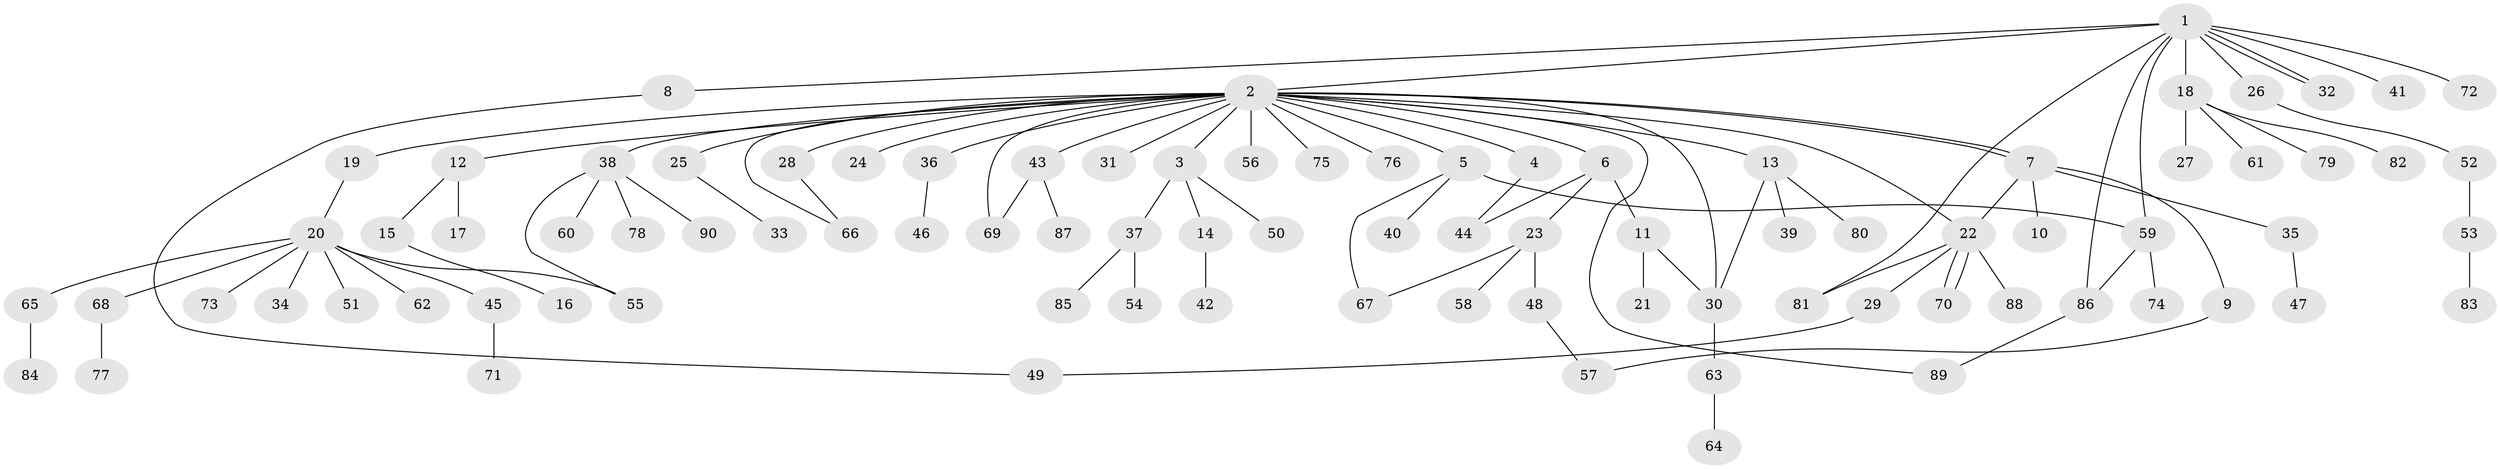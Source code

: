 // coarse degree distribution, {5: 0.05555555555555555, 24: 0.027777777777777776, 4: 0.08333333333333333, 2: 0.16666666666666666, 1: 0.5833333333333334, 3: 0.08333333333333333}
// Generated by graph-tools (version 1.1) at 2025/18/03/04/25 18:18:06]
// undirected, 90 vertices, 106 edges
graph export_dot {
graph [start="1"]
  node [color=gray90,style=filled];
  1;
  2;
  3;
  4;
  5;
  6;
  7;
  8;
  9;
  10;
  11;
  12;
  13;
  14;
  15;
  16;
  17;
  18;
  19;
  20;
  21;
  22;
  23;
  24;
  25;
  26;
  27;
  28;
  29;
  30;
  31;
  32;
  33;
  34;
  35;
  36;
  37;
  38;
  39;
  40;
  41;
  42;
  43;
  44;
  45;
  46;
  47;
  48;
  49;
  50;
  51;
  52;
  53;
  54;
  55;
  56;
  57;
  58;
  59;
  60;
  61;
  62;
  63;
  64;
  65;
  66;
  67;
  68;
  69;
  70;
  71;
  72;
  73;
  74;
  75;
  76;
  77;
  78;
  79;
  80;
  81;
  82;
  83;
  84;
  85;
  86;
  87;
  88;
  89;
  90;
  1 -- 2;
  1 -- 8;
  1 -- 18;
  1 -- 26;
  1 -- 32;
  1 -- 32;
  1 -- 41;
  1 -- 59;
  1 -- 72;
  1 -- 81;
  1 -- 86;
  2 -- 3;
  2 -- 4;
  2 -- 5;
  2 -- 6;
  2 -- 7;
  2 -- 7;
  2 -- 12;
  2 -- 13;
  2 -- 19;
  2 -- 22;
  2 -- 24;
  2 -- 25;
  2 -- 28;
  2 -- 30;
  2 -- 31;
  2 -- 36;
  2 -- 38;
  2 -- 43;
  2 -- 56;
  2 -- 66;
  2 -- 69;
  2 -- 75;
  2 -- 76;
  2 -- 89;
  3 -- 14;
  3 -- 37;
  3 -- 50;
  4 -- 44;
  5 -- 40;
  5 -- 59;
  5 -- 67;
  6 -- 11;
  6 -- 23;
  6 -- 44;
  7 -- 9;
  7 -- 10;
  7 -- 22;
  7 -- 35;
  8 -- 49;
  9 -- 57;
  11 -- 21;
  11 -- 30;
  12 -- 15;
  12 -- 17;
  13 -- 30;
  13 -- 39;
  13 -- 80;
  14 -- 42;
  15 -- 16;
  18 -- 27;
  18 -- 61;
  18 -- 79;
  18 -- 82;
  19 -- 20;
  20 -- 34;
  20 -- 45;
  20 -- 51;
  20 -- 55;
  20 -- 62;
  20 -- 65;
  20 -- 68;
  20 -- 73;
  22 -- 29;
  22 -- 70;
  22 -- 70;
  22 -- 81;
  22 -- 88;
  23 -- 48;
  23 -- 58;
  23 -- 67;
  25 -- 33;
  26 -- 52;
  28 -- 66;
  29 -- 49;
  30 -- 63;
  35 -- 47;
  36 -- 46;
  37 -- 54;
  37 -- 85;
  38 -- 55;
  38 -- 60;
  38 -- 78;
  38 -- 90;
  43 -- 69;
  43 -- 87;
  45 -- 71;
  48 -- 57;
  52 -- 53;
  53 -- 83;
  59 -- 74;
  59 -- 86;
  63 -- 64;
  65 -- 84;
  68 -- 77;
  86 -- 89;
}
